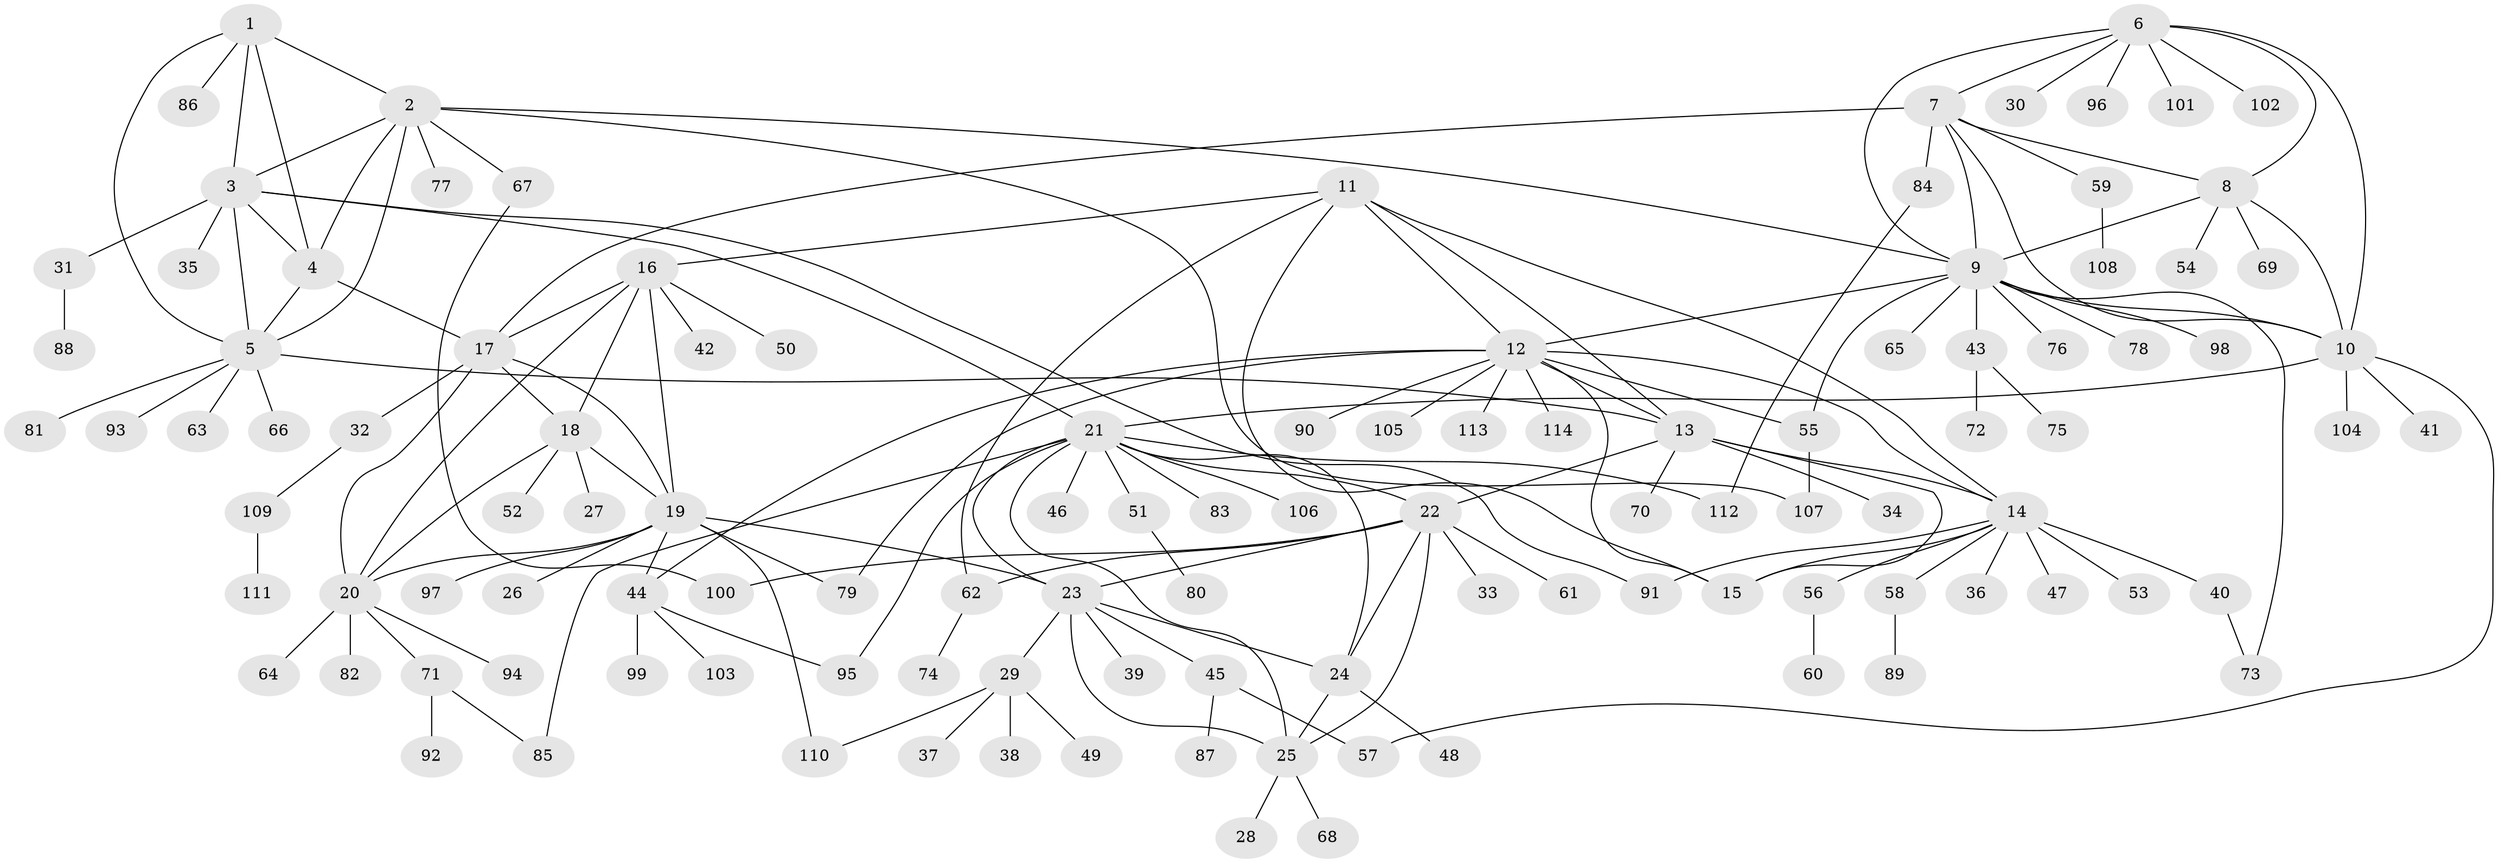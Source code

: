 // Generated by graph-tools (version 1.1) at 2025/50/03/09/25 03:50:27]
// undirected, 114 vertices, 162 edges
graph export_dot {
graph [start="1"]
  node [color=gray90,style=filled];
  1;
  2;
  3;
  4;
  5;
  6;
  7;
  8;
  9;
  10;
  11;
  12;
  13;
  14;
  15;
  16;
  17;
  18;
  19;
  20;
  21;
  22;
  23;
  24;
  25;
  26;
  27;
  28;
  29;
  30;
  31;
  32;
  33;
  34;
  35;
  36;
  37;
  38;
  39;
  40;
  41;
  42;
  43;
  44;
  45;
  46;
  47;
  48;
  49;
  50;
  51;
  52;
  53;
  54;
  55;
  56;
  57;
  58;
  59;
  60;
  61;
  62;
  63;
  64;
  65;
  66;
  67;
  68;
  69;
  70;
  71;
  72;
  73;
  74;
  75;
  76;
  77;
  78;
  79;
  80;
  81;
  82;
  83;
  84;
  85;
  86;
  87;
  88;
  89;
  90;
  91;
  92;
  93;
  94;
  95;
  96;
  97;
  98;
  99;
  100;
  101;
  102;
  103;
  104;
  105;
  106;
  107;
  108;
  109;
  110;
  111;
  112;
  113;
  114;
  1 -- 2;
  1 -- 3;
  1 -- 4;
  1 -- 5;
  1 -- 86;
  2 -- 3;
  2 -- 4;
  2 -- 5;
  2 -- 9;
  2 -- 67;
  2 -- 77;
  2 -- 107;
  3 -- 4;
  3 -- 5;
  3 -- 21;
  3 -- 31;
  3 -- 35;
  3 -- 91;
  4 -- 5;
  4 -- 17;
  5 -- 13;
  5 -- 63;
  5 -- 66;
  5 -- 81;
  5 -- 93;
  6 -- 7;
  6 -- 8;
  6 -- 9;
  6 -- 10;
  6 -- 30;
  6 -- 96;
  6 -- 101;
  6 -- 102;
  7 -- 8;
  7 -- 9;
  7 -- 10;
  7 -- 17;
  7 -- 59;
  7 -- 84;
  8 -- 9;
  8 -- 10;
  8 -- 54;
  8 -- 69;
  9 -- 10;
  9 -- 12;
  9 -- 43;
  9 -- 55;
  9 -- 65;
  9 -- 73;
  9 -- 76;
  9 -- 78;
  9 -- 98;
  10 -- 21;
  10 -- 41;
  10 -- 57;
  10 -- 104;
  11 -- 12;
  11 -- 13;
  11 -- 14;
  11 -- 15;
  11 -- 16;
  11 -- 62;
  12 -- 13;
  12 -- 14;
  12 -- 15;
  12 -- 44;
  12 -- 55;
  12 -- 79;
  12 -- 90;
  12 -- 105;
  12 -- 113;
  12 -- 114;
  13 -- 14;
  13 -- 15;
  13 -- 22;
  13 -- 34;
  13 -- 70;
  14 -- 15;
  14 -- 36;
  14 -- 40;
  14 -- 47;
  14 -- 53;
  14 -- 56;
  14 -- 58;
  14 -- 91;
  16 -- 17;
  16 -- 18;
  16 -- 19;
  16 -- 20;
  16 -- 42;
  16 -- 50;
  17 -- 18;
  17 -- 19;
  17 -- 20;
  17 -- 32;
  18 -- 19;
  18 -- 20;
  18 -- 27;
  18 -- 52;
  19 -- 20;
  19 -- 23;
  19 -- 26;
  19 -- 44;
  19 -- 79;
  19 -- 97;
  19 -- 110;
  20 -- 64;
  20 -- 71;
  20 -- 82;
  20 -- 94;
  21 -- 22;
  21 -- 23;
  21 -- 24;
  21 -- 25;
  21 -- 46;
  21 -- 51;
  21 -- 83;
  21 -- 85;
  21 -- 95;
  21 -- 106;
  21 -- 112;
  22 -- 23;
  22 -- 24;
  22 -- 25;
  22 -- 33;
  22 -- 61;
  22 -- 62;
  22 -- 100;
  23 -- 24;
  23 -- 25;
  23 -- 29;
  23 -- 39;
  23 -- 45;
  24 -- 25;
  24 -- 48;
  25 -- 28;
  25 -- 68;
  29 -- 37;
  29 -- 38;
  29 -- 49;
  29 -- 110;
  31 -- 88;
  32 -- 109;
  40 -- 73;
  43 -- 72;
  43 -- 75;
  44 -- 95;
  44 -- 99;
  44 -- 103;
  45 -- 57;
  45 -- 87;
  51 -- 80;
  55 -- 107;
  56 -- 60;
  58 -- 89;
  59 -- 108;
  62 -- 74;
  67 -- 100;
  71 -- 85;
  71 -- 92;
  84 -- 112;
  109 -- 111;
}
